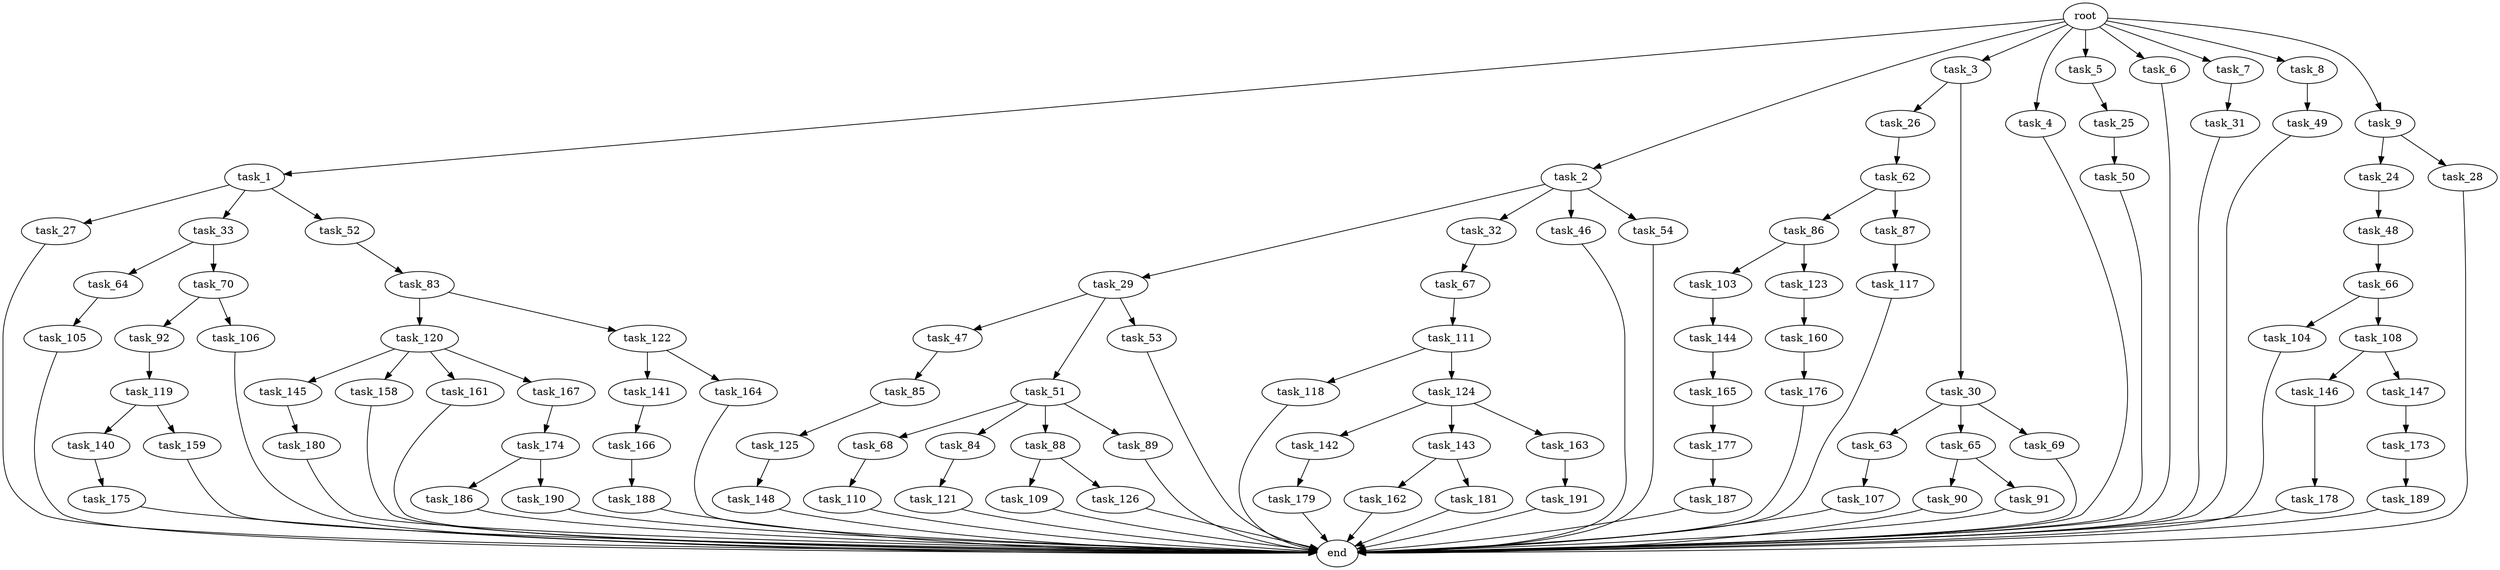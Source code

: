 digraph G {
  root [size="0.000000"];
  task_1 [size="2.048000"];
  task_2 [size="2.048000"];
  task_3 [size="2.048000"];
  task_4 [size="2.048000"];
  task_5 [size="2.048000"];
  task_6 [size="2.048000"];
  task_7 [size="2.048000"];
  task_8 [size="2.048000"];
  task_9 [size="2.048000"];
  task_24 [size="154618822.656000"];
  task_25 [size="841813590.016000"];
  task_26 [size="1099511627.776000"];
  task_27 [size="1717986918.400000"];
  task_28 [size="154618822.656000"];
  task_29 [size="68719476.736000"];
  task_30 [size="1099511627.776000"];
  task_31 [size="429496729.600000"];
  task_32 [size="68719476.736000"];
  task_33 [size="1717986918.400000"];
  task_46 [size="68719476.736000"];
  task_47 [size="429496729.600000"];
  task_48 [size="618475290.624000"];
  task_49 [size="841813590.016000"];
  task_50 [size="429496729.600000"];
  task_51 [size="429496729.600000"];
  task_52 [size="1717986918.400000"];
  task_53 [size="429496729.600000"];
  task_54 [size="68719476.736000"];
  task_62 [size="841813590.016000"];
  task_63 [size="154618822.656000"];
  task_64 [size="1391569403.904000"];
  task_65 [size="154618822.656000"];
  task_66 [size="154618822.656000"];
  task_67 [size="154618822.656000"];
  task_68 [size="429496729.600000"];
  task_69 [size="154618822.656000"];
  task_70 [size="1391569403.904000"];
  task_83 [size="68719476.736000"];
  task_84 [size="429496729.600000"];
  task_85 [size="68719476.736000"];
  task_86 [size="841813590.016000"];
  task_87 [size="841813590.016000"];
  task_88 [size="429496729.600000"];
  task_89 [size="429496729.600000"];
  task_90 [size="68719476.736000"];
  task_91 [size="68719476.736000"];
  task_92 [size="1717986918.400000"];
  task_103 [size="1391569403.904000"];
  task_104 [size="274877906.944000"];
  task_105 [size="618475290.624000"];
  task_106 [size="1717986918.400000"];
  task_107 [size="841813590.016000"];
  task_108 [size="274877906.944000"];
  task_109 [size="1391569403.904000"];
  task_110 [size="429496729.600000"];
  task_111 [size="1099511627.776000"];
  task_117 [size="154618822.656000"];
  task_118 [size="274877906.944000"];
  task_119 [size="841813590.016000"];
  task_120 [size="429496729.600000"];
  task_121 [size="429496729.600000"];
  task_122 [size="429496729.600000"];
  task_123 [size="1391569403.904000"];
  task_124 [size="274877906.944000"];
  task_125 [size="274877906.944000"];
  task_126 [size="1391569403.904000"];
  task_140 [size="618475290.624000"];
  task_141 [size="154618822.656000"];
  task_142 [size="841813590.016000"];
  task_143 [size="841813590.016000"];
  task_144 [size="429496729.600000"];
  task_145 [size="68719476.736000"];
  task_146 [size="1099511627.776000"];
  task_147 [size="1099511627.776000"];
  task_148 [size="1099511627.776000"];
  task_158 [size="68719476.736000"];
  task_159 [size="618475290.624000"];
  task_160 [size="1099511627.776000"];
  task_161 [size="68719476.736000"];
  task_162 [size="154618822.656000"];
  task_163 [size="841813590.016000"];
  task_164 [size="154618822.656000"];
  task_165 [size="154618822.656000"];
  task_166 [size="841813590.016000"];
  task_167 [size="68719476.736000"];
  task_173 [size="1099511627.776000"];
  task_174 [size="1099511627.776000"];
  task_175 [size="274877906.944000"];
  task_176 [size="1717986918.400000"];
  task_177 [size="429496729.600000"];
  task_178 [size="1099511627.776000"];
  task_179 [size="274877906.944000"];
  task_180 [size="1099511627.776000"];
  task_181 [size="154618822.656000"];
  task_186 [size="1391569403.904000"];
  task_187 [size="274877906.944000"];
  task_188 [size="154618822.656000"];
  task_189 [size="841813590.016000"];
  task_190 [size="1391569403.904000"];
  task_191 [size="1391569403.904000"];
  end [size="0.000000"];

  root -> task_1 [size="1.000000"];
  root -> task_2 [size="1.000000"];
  root -> task_3 [size="1.000000"];
  root -> task_4 [size="1.000000"];
  root -> task_5 [size="1.000000"];
  root -> task_6 [size="1.000000"];
  root -> task_7 [size="1.000000"];
  root -> task_8 [size="1.000000"];
  root -> task_9 [size="1.000000"];
  task_1 -> task_27 [size="838860800.000000"];
  task_1 -> task_33 [size="838860800.000000"];
  task_1 -> task_52 [size="838860800.000000"];
  task_2 -> task_29 [size="33554432.000000"];
  task_2 -> task_32 [size="33554432.000000"];
  task_2 -> task_46 [size="33554432.000000"];
  task_2 -> task_54 [size="33554432.000000"];
  task_3 -> task_26 [size="536870912.000000"];
  task_3 -> task_30 [size="536870912.000000"];
  task_4 -> end [size="1.000000"];
  task_5 -> task_25 [size="411041792.000000"];
  task_6 -> end [size="1.000000"];
  task_7 -> task_31 [size="209715200.000000"];
  task_8 -> task_49 [size="411041792.000000"];
  task_9 -> task_24 [size="75497472.000000"];
  task_9 -> task_28 [size="75497472.000000"];
  task_24 -> task_48 [size="301989888.000000"];
  task_25 -> task_50 [size="209715200.000000"];
  task_26 -> task_62 [size="411041792.000000"];
  task_27 -> end [size="1.000000"];
  task_28 -> end [size="1.000000"];
  task_29 -> task_47 [size="209715200.000000"];
  task_29 -> task_51 [size="209715200.000000"];
  task_29 -> task_53 [size="209715200.000000"];
  task_30 -> task_63 [size="75497472.000000"];
  task_30 -> task_65 [size="75497472.000000"];
  task_30 -> task_69 [size="75497472.000000"];
  task_31 -> end [size="1.000000"];
  task_32 -> task_67 [size="75497472.000000"];
  task_33 -> task_64 [size="679477248.000000"];
  task_33 -> task_70 [size="679477248.000000"];
  task_46 -> end [size="1.000000"];
  task_47 -> task_85 [size="33554432.000000"];
  task_48 -> task_66 [size="75497472.000000"];
  task_49 -> end [size="1.000000"];
  task_50 -> end [size="1.000000"];
  task_51 -> task_68 [size="209715200.000000"];
  task_51 -> task_84 [size="209715200.000000"];
  task_51 -> task_88 [size="209715200.000000"];
  task_51 -> task_89 [size="209715200.000000"];
  task_52 -> task_83 [size="33554432.000000"];
  task_53 -> end [size="1.000000"];
  task_54 -> end [size="1.000000"];
  task_62 -> task_86 [size="411041792.000000"];
  task_62 -> task_87 [size="411041792.000000"];
  task_63 -> task_107 [size="411041792.000000"];
  task_64 -> task_105 [size="301989888.000000"];
  task_65 -> task_90 [size="33554432.000000"];
  task_65 -> task_91 [size="33554432.000000"];
  task_66 -> task_104 [size="134217728.000000"];
  task_66 -> task_108 [size="134217728.000000"];
  task_67 -> task_111 [size="536870912.000000"];
  task_68 -> task_110 [size="209715200.000000"];
  task_69 -> end [size="1.000000"];
  task_70 -> task_92 [size="838860800.000000"];
  task_70 -> task_106 [size="838860800.000000"];
  task_83 -> task_120 [size="209715200.000000"];
  task_83 -> task_122 [size="209715200.000000"];
  task_84 -> task_121 [size="209715200.000000"];
  task_85 -> task_125 [size="134217728.000000"];
  task_86 -> task_103 [size="679477248.000000"];
  task_86 -> task_123 [size="679477248.000000"];
  task_87 -> task_117 [size="75497472.000000"];
  task_88 -> task_109 [size="679477248.000000"];
  task_88 -> task_126 [size="679477248.000000"];
  task_89 -> end [size="1.000000"];
  task_90 -> end [size="1.000000"];
  task_91 -> end [size="1.000000"];
  task_92 -> task_119 [size="411041792.000000"];
  task_103 -> task_144 [size="209715200.000000"];
  task_104 -> end [size="1.000000"];
  task_105 -> end [size="1.000000"];
  task_106 -> end [size="1.000000"];
  task_107 -> end [size="1.000000"];
  task_108 -> task_146 [size="536870912.000000"];
  task_108 -> task_147 [size="536870912.000000"];
  task_109 -> end [size="1.000000"];
  task_110 -> end [size="1.000000"];
  task_111 -> task_118 [size="134217728.000000"];
  task_111 -> task_124 [size="134217728.000000"];
  task_117 -> end [size="1.000000"];
  task_118 -> end [size="1.000000"];
  task_119 -> task_140 [size="301989888.000000"];
  task_119 -> task_159 [size="301989888.000000"];
  task_120 -> task_145 [size="33554432.000000"];
  task_120 -> task_158 [size="33554432.000000"];
  task_120 -> task_161 [size="33554432.000000"];
  task_120 -> task_167 [size="33554432.000000"];
  task_121 -> end [size="1.000000"];
  task_122 -> task_141 [size="75497472.000000"];
  task_122 -> task_164 [size="75497472.000000"];
  task_123 -> task_160 [size="536870912.000000"];
  task_124 -> task_142 [size="411041792.000000"];
  task_124 -> task_143 [size="411041792.000000"];
  task_124 -> task_163 [size="411041792.000000"];
  task_125 -> task_148 [size="536870912.000000"];
  task_126 -> end [size="1.000000"];
  task_140 -> task_175 [size="134217728.000000"];
  task_141 -> task_166 [size="411041792.000000"];
  task_142 -> task_179 [size="134217728.000000"];
  task_143 -> task_162 [size="75497472.000000"];
  task_143 -> task_181 [size="75497472.000000"];
  task_144 -> task_165 [size="75497472.000000"];
  task_145 -> task_180 [size="536870912.000000"];
  task_146 -> task_178 [size="536870912.000000"];
  task_147 -> task_173 [size="536870912.000000"];
  task_148 -> end [size="1.000000"];
  task_158 -> end [size="1.000000"];
  task_159 -> end [size="1.000000"];
  task_160 -> task_176 [size="838860800.000000"];
  task_161 -> end [size="1.000000"];
  task_162 -> end [size="1.000000"];
  task_163 -> task_191 [size="679477248.000000"];
  task_164 -> end [size="1.000000"];
  task_165 -> task_177 [size="209715200.000000"];
  task_166 -> task_188 [size="75497472.000000"];
  task_167 -> task_174 [size="536870912.000000"];
  task_173 -> task_189 [size="411041792.000000"];
  task_174 -> task_186 [size="679477248.000000"];
  task_174 -> task_190 [size="679477248.000000"];
  task_175 -> end [size="1.000000"];
  task_176 -> end [size="1.000000"];
  task_177 -> task_187 [size="134217728.000000"];
  task_178 -> end [size="1.000000"];
  task_179 -> end [size="1.000000"];
  task_180 -> end [size="1.000000"];
  task_181 -> end [size="1.000000"];
  task_186 -> end [size="1.000000"];
  task_187 -> end [size="1.000000"];
  task_188 -> end [size="1.000000"];
  task_189 -> end [size="1.000000"];
  task_190 -> end [size="1.000000"];
  task_191 -> end [size="1.000000"];
}
